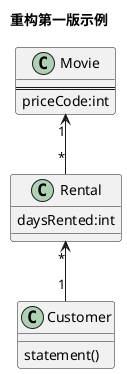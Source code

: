 @startuml
title 重构第一版示例

Movie "1" <-- "*" Rental
Rental "*" <-- "1" Customer

class Movie {
==
priceCode:int
}

class Rental {
daysRented:int
}

class Customer {
statement()
}

@enduml